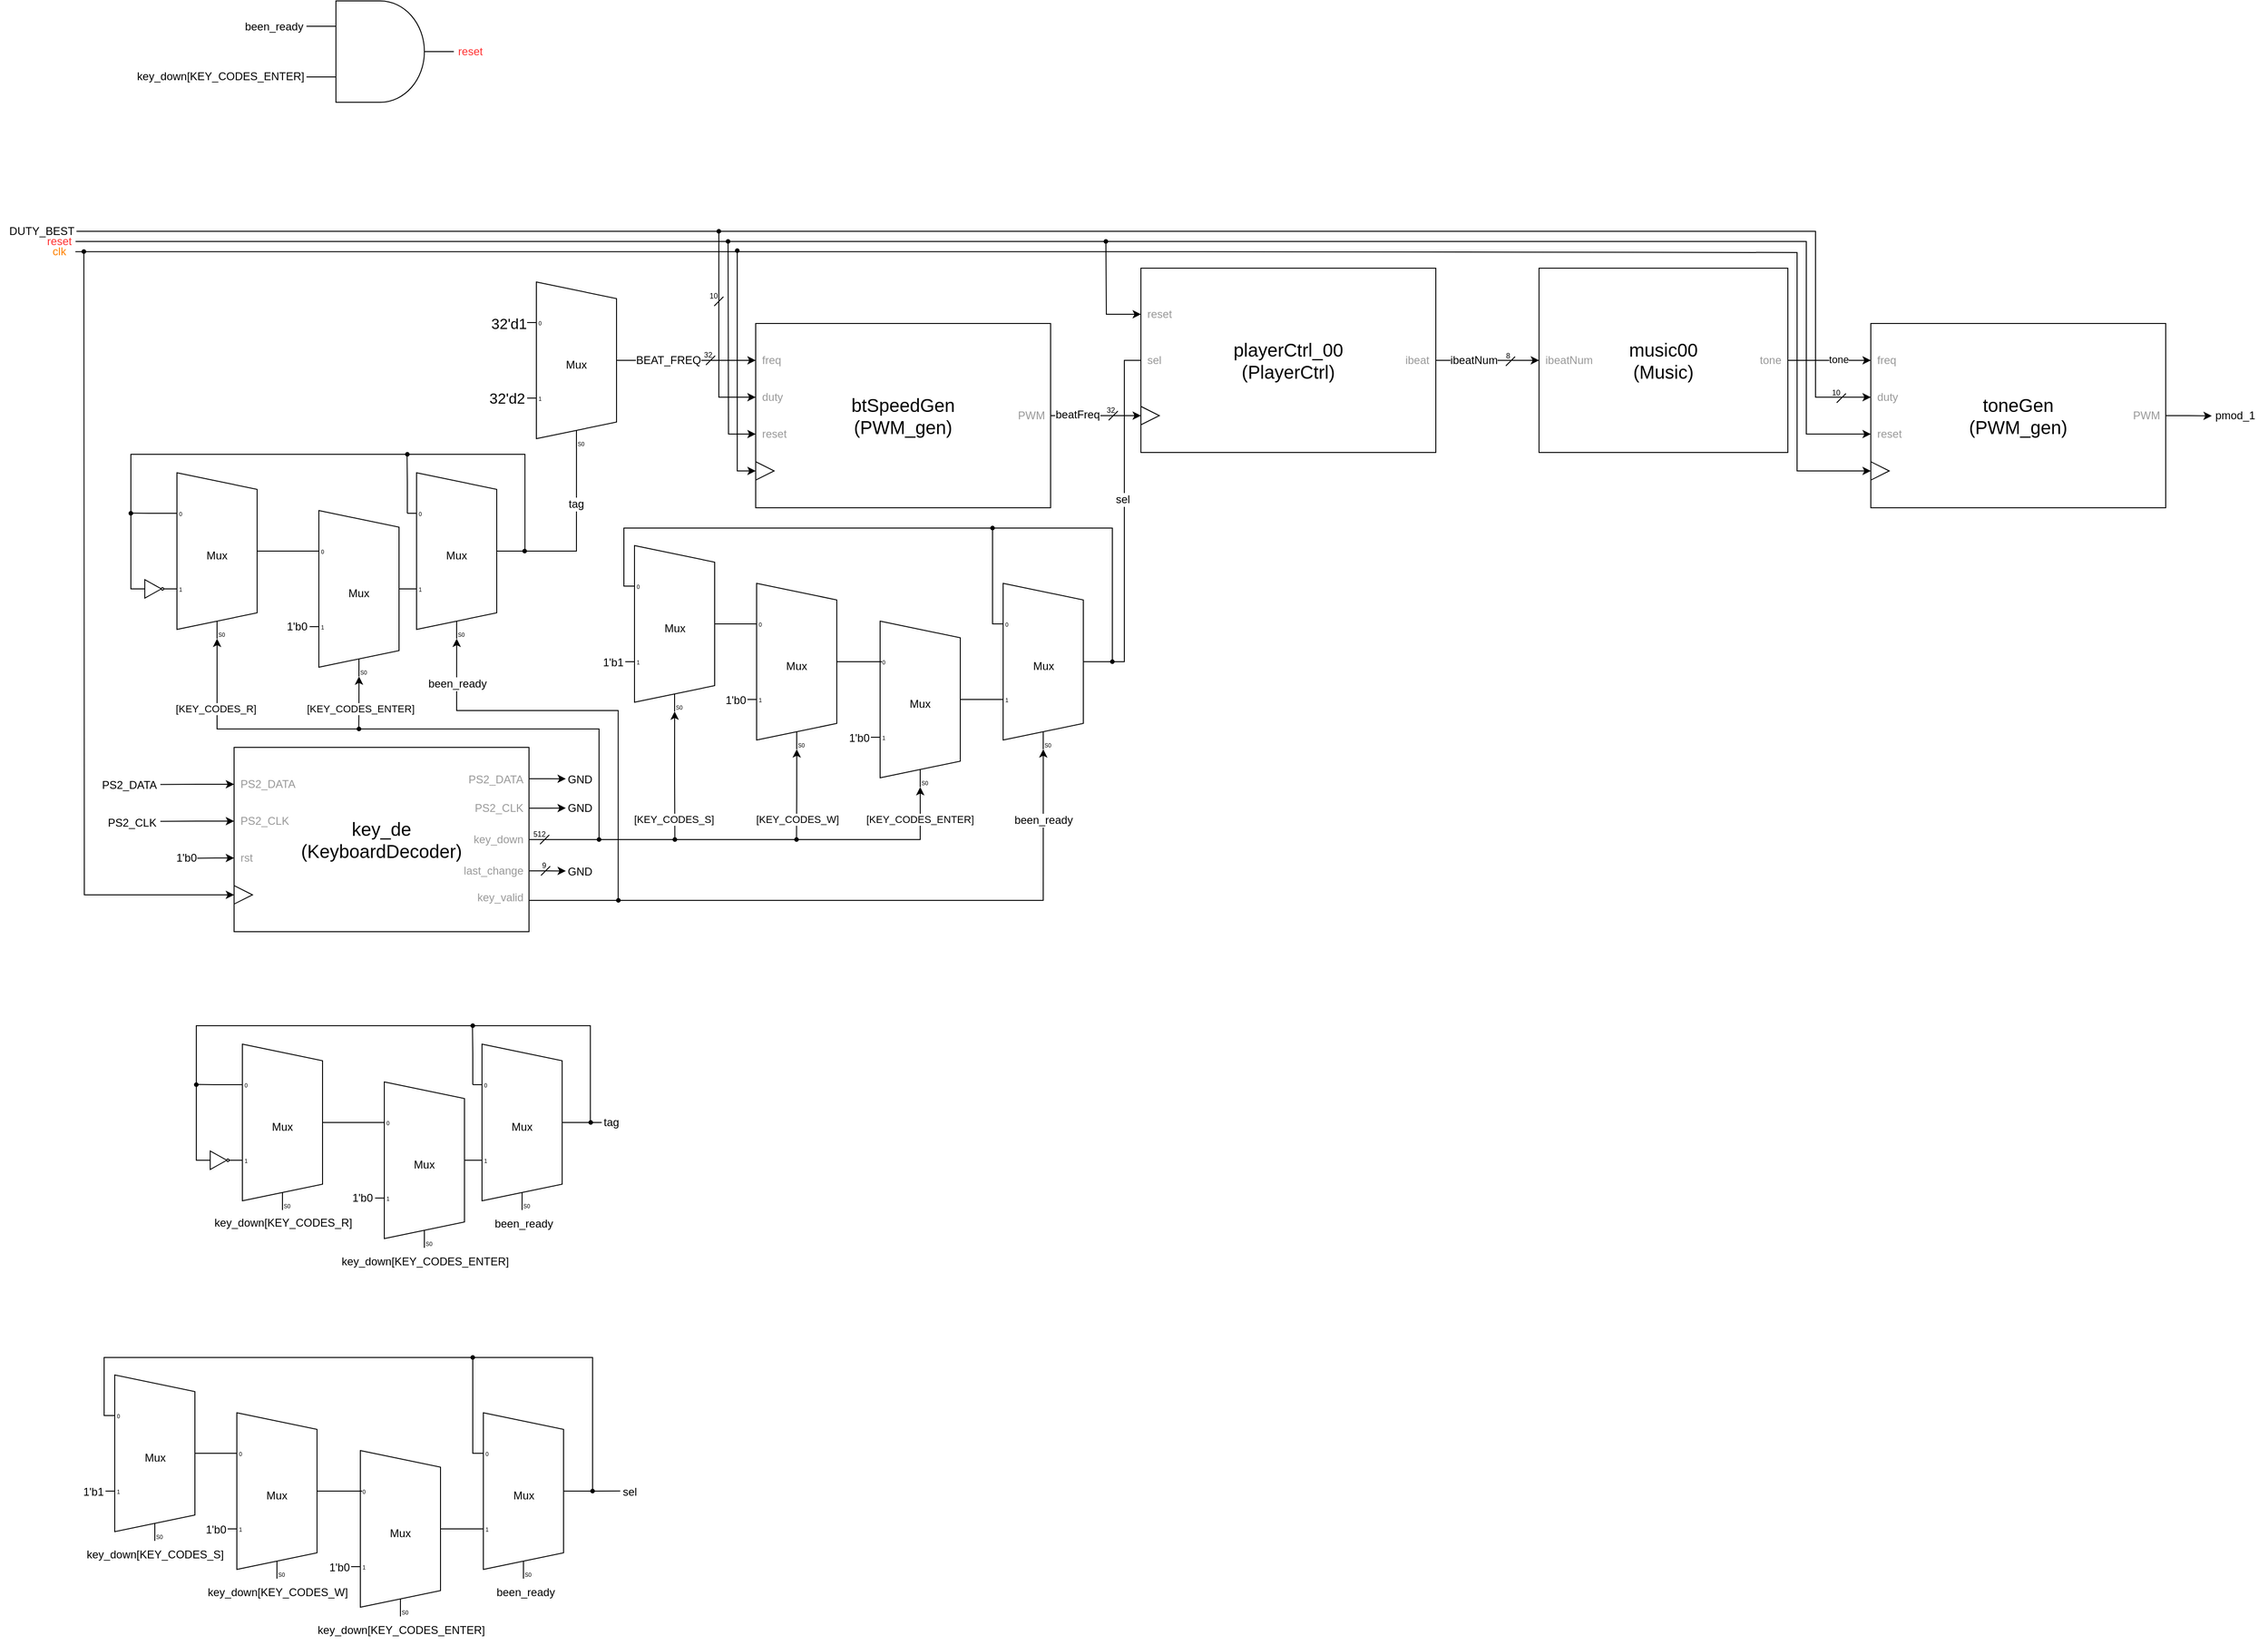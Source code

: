 <mxfile version="24.7.8">
  <diagram name="Page-1" id="esHVvlVv_iYiB9WUsHRS">
    <mxGraphModel dx="5607" dy="2947" grid="1" gridSize="10" guides="1" tooltips="1" connect="1" arrows="1" fold="1" page="1" pageScale="1" pageWidth="827" pageHeight="1169" math="0" shadow="0">
      <root>
        <mxCell id="0" />
        <mxCell id="1" parent="0" />
        <mxCell id="pH9DHJmw3bQD9Se495Sc-9" value="Mux" style="shadow=0;dashed=0;align=center;html=1;strokeWidth=1;shape=mxgraph.electrical.abstract.mux2;whiteSpace=wrap;" parent="1" vertex="1">
          <mxGeometry x="-8" y="875" width="107" height="180" as="geometry" />
        </mxCell>
        <mxCell id="pH9DHJmw3bQD9Se495Sc-11" value="&lt;font style=&quot;font-size: 16px;&quot;&gt;32&#39;d1&lt;/font&gt;" style="text;html=1;align=center;verticalAlign=middle;resizable=0;points=[];autosize=1;strokeColor=none;fillColor=none;" parent="1" vertex="1">
          <mxGeometry x="-58" y="905" width="60" height="30" as="geometry" />
        </mxCell>
        <mxCell id="pH9DHJmw3bQD9Se495Sc-12" value="&lt;font style=&quot;font-size: 16px;&quot;&gt;32&#39;d2&lt;/font&gt;" style="text;html=1;align=center;verticalAlign=middle;resizable=0;points=[];autosize=1;strokeColor=none;fillColor=none;" parent="1" vertex="1">
          <mxGeometry x="-60" y="986" width="60" height="30" as="geometry" />
        </mxCell>
        <mxCell id="pH9DHJmw3bQD9Se495Sc-14" value="" style="verticalLabelPosition=bottom;shadow=0;dashed=0;align=center;html=1;verticalAlign=top;shape=mxgraph.electrical.logic_gates.logic_gate;operation=and;" parent="1" vertex="1">
          <mxGeometry x="-247.5" y="570" width="160" height="110" as="geometry" />
        </mxCell>
        <mxCell id="pH9DHJmw3bQD9Se495Sc-16" value="been_ready" style="text;html=1;align=center;verticalAlign=middle;resizable=0;points=[];autosize=1;strokeColor=none;fillColor=none;" parent="1" vertex="1">
          <mxGeometry x="-328.5" y="583" width="90" height="30" as="geometry" />
        </mxCell>
        <mxCell id="pH9DHJmw3bQD9Se495Sc-17" value="key_down[KEY_CODES_ENTER]" style="text;html=1;align=center;verticalAlign=middle;resizable=0;points=[];autosize=1;strokeColor=none;fillColor=none;" parent="1" vertex="1">
          <mxGeometry x="-441.5" y="637" width="200" height="30" as="geometry" />
        </mxCell>
        <mxCell id="pH9DHJmw3bQD9Se495Sc-18" value="&lt;font color=&quot;#ff3333&quot;&gt;reset&lt;/font&gt;" style="text;html=1;align=center;verticalAlign=middle;resizable=0;points=[];autosize=1;strokeColor=none;fillColor=none;" parent="1" vertex="1">
          <mxGeometry x="-95.5" y="610" width="50" height="30" as="geometry" />
        </mxCell>
        <mxCell id="pH9DHJmw3bQD9Se495Sc-48" value="" style="group" parent="1" vertex="1" connectable="0">
          <mxGeometry x="1450" y="920" width="320" height="200" as="geometry" />
        </mxCell>
        <mxCell id="nroK3sQqDRNz_VUxStWH-65" style="edgeStyle=orthogonalEdgeStyle;rounded=0;orthogonalLoop=1;jettySize=auto;html=1;exitX=1;exitY=0.5;exitDx=0;exitDy=0;exitPerimeter=0;" edge="1" parent="pH9DHJmw3bQD9Se495Sc-48" source="pH9DHJmw3bQD9Se495Sc-25">
          <mxGeometry relative="1" as="geometry">
            <mxPoint x="370" y="100.31" as="targetPoint" />
          </mxGeometry>
        </mxCell>
        <mxCell id="pH9DHJmw3bQD9Se495Sc-25" value="&lt;div&gt;&lt;span style=&quot;font-size: 20px;&quot;&gt;toneGen&lt;/span&gt;&lt;/div&gt;&lt;span style=&quot;font-size: 20px;&quot;&gt;(PWM_gen)&lt;/span&gt;" style="rounded=0;whiteSpace=wrap;html=1;points=[[0,0,0,0,0],[0,0.2,0,0,0],[0,0.4,0,0,0],[0,0.6,0,0,0],[0,0.8,0,0,0],[0,1,0,0,0],[0.25,0,0,0,0],[0.25,1,0,0,0],[0.5,0,0,0,0],[0.5,1,0,0,0],[0.75,0,0,0,0],[0.75,1,0,0,0],[1,0,0,0,0],[1,0.5,0,0,0],[1,1,0,0,0]];" parent="pH9DHJmw3bQD9Se495Sc-48" vertex="1">
          <mxGeometry width="320" height="200" as="geometry" />
        </mxCell>
        <mxCell id="pH9DHJmw3bQD9Se495Sc-26" value="&lt;font color=&quot;#999999&quot;&gt;freq&lt;/font&gt;" style="text;html=1;align=left;verticalAlign=middle;resizable=0;points=[];autosize=1;strokeColor=none;fillColor=none;" parent="pH9DHJmw3bQD9Se495Sc-48" vertex="1">
          <mxGeometry x="5" y="25" width="40" height="30" as="geometry" />
        </mxCell>
        <mxCell id="pH9DHJmw3bQD9Se495Sc-27" value="&lt;font color=&quot;#999999&quot;&gt;duty&lt;/font&gt;" style="text;html=1;align=left;verticalAlign=middle;resizable=0;points=[];autosize=1;strokeColor=none;fillColor=none;" parent="pH9DHJmw3bQD9Se495Sc-48" vertex="1">
          <mxGeometry x="5" y="65" width="50" height="30" as="geometry" />
        </mxCell>
        <mxCell id="pH9DHJmw3bQD9Se495Sc-28" value="&lt;font color=&quot;#999999&quot;&gt;reset&lt;/font&gt;" style="text;html=1;align=left;verticalAlign=middle;resizable=0;points=[];autosize=1;strokeColor=none;fillColor=none;" parent="pH9DHJmw3bQD9Se495Sc-48" vertex="1">
          <mxGeometry x="5" y="105" width="50" height="30" as="geometry" />
        </mxCell>
        <mxCell id="pH9DHJmw3bQD9Se495Sc-29" value="" style="triangle;whiteSpace=wrap;html=1;fontColor=#999999;strokeColor=#000000;" parent="pH9DHJmw3bQD9Se495Sc-48" vertex="1">
          <mxGeometry y="150" width="20" height="20" as="geometry" />
        </mxCell>
        <mxCell id="pH9DHJmw3bQD9Se495Sc-30" value="&lt;font color=&quot;#999999&quot;&gt;PWM&lt;/font&gt;" style="text;html=1;align=right;verticalAlign=middle;resizable=0;points=[];autosize=1;strokeColor=none;fillColor=none;" parent="pH9DHJmw3bQD9Se495Sc-48" vertex="1">
          <mxGeometry x="265" y="85" width="50" height="30" as="geometry" />
        </mxCell>
        <mxCell id="pH9DHJmw3bQD9Se495Sc-49" value="" style="group" parent="1" vertex="1" connectable="0">
          <mxGeometry x="240" y="920" width="320" height="200" as="geometry" />
        </mxCell>
        <mxCell id="pH9DHJmw3bQD9Se495Sc-53" style="edgeStyle=orthogonalEdgeStyle;rounded=0;orthogonalLoop=1;jettySize=auto;html=1;exitX=0;exitY=0.4;exitDx=0;exitDy=0;exitPerimeter=0;endArrow=none;endFill=0;startArrow=classic;startFill=1;" parent="pH9DHJmw3bQD9Se495Sc-49" source="pH9DHJmw3bQD9Se495Sc-7" edge="1">
          <mxGeometry relative="1" as="geometry">
            <mxPoint x="-50" y="-100" as="targetPoint" />
            <Array as="points">
              <mxPoint x="-40" y="80" />
              <mxPoint x="-40" y="-100" />
            </Array>
          </mxGeometry>
        </mxCell>
        <mxCell id="nroK3sQqDRNz_VUxStWH-61" style="edgeStyle=orthogonalEdgeStyle;rounded=0;orthogonalLoop=1;jettySize=auto;html=1;exitX=0;exitY=0.6;exitDx=0;exitDy=0;exitPerimeter=0;endArrow=none;endFill=0;startArrow=classic;startFill=1;" edge="1" parent="pH9DHJmw3bQD9Se495Sc-49" source="pH9DHJmw3bQD9Se495Sc-7">
          <mxGeometry relative="1" as="geometry">
            <mxPoint x="-30" y="-90" as="targetPoint" />
          </mxGeometry>
        </mxCell>
        <mxCell id="pH9DHJmw3bQD9Se495Sc-7" value="&lt;div&gt;&lt;span style=&quot;font-size: 20px;&quot;&gt;btSpeedGen&lt;/span&gt;&lt;/div&gt;&lt;span style=&quot;font-size: 20px;&quot;&gt;(PWM_gen)&lt;/span&gt;" style="rounded=0;whiteSpace=wrap;html=1;points=[[0,0,0,0,0],[0,0.2,0,0,0],[0,0.4,0,0,0],[0,0.6,0,0,0],[0,0.8,0,0,0],[0,1,0,0,0],[0.25,0,0,0,0],[0.25,1,0,0,0],[0.5,0,0,0,0],[0.5,1,0,0,0],[0.75,0,0,0,0],[0.75,1,0,0,0],[1,0,0,0,0],[1,0.5,0,0,0],[1,1,0,0,0]];" parent="pH9DHJmw3bQD9Se495Sc-49" vertex="1">
          <mxGeometry width="320" height="200" as="geometry" />
        </mxCell>
        <mxCell id="pH9DHJmw3bQD9Se495Sc-19" value="&lt;font color=&quot;#999999&quot;&gt;freq&lt;/font&gt;" style="text;html=1;align=left;verticalAlign=middle;resizable=0;points=[];autosize=1;strokeColor=none;fillColor=none;" parent="pH9DHJmw3bQD9Se495Sc-49" vertex="1">
          <mxGeometry x="5" y="25" width="40" height="30" as="geometry" />
        </mxCell>
        <mxCell id="pH9DHJmw3bQD9Se495Sc-20" value="&lt;font color=&quot;#999999&quot;&gt;duty&lt;/font&gt;" style="text;html=1;align=left;verticalAlign=middle;resizable=0;points=[];autosize=1;strokeColor=none;fillColor=none;" parent="pH9DHJmw3bQD9Se495Sc-49" vertex="1">
          <mxGeometry x="5" y="65" width="50" height="30" as="geometry" />
        </mxCell>
        <mxCell id="pH9DHJmw3bQD9Se495Sc-21" value="&lt;font color=&quot;#999999&quot;&gt;reset&lt;/font&gt;" style="text;html=1;align=left;verticalAlign=middle;resizable=0;points=[];autosize=1;strokeColor=none;fillColor=none;" parent="pH9DHJmw3bQD9Se495Sc-49" vertex="1">
          <mxGeometry x="5" y="105" width="50" height="30" as="geometry" />
        </mxCell>
        <mxCell id="nroK3sQqDRNz_VUxStWH-56" style="edgeStyle=orthogonalEdgeStyle;rounded=0;orthogonalLoop=1;jettySize=auto;html=1;exitX=0;exitY=0.5;exitDx=0;exitDy=0;startArrow=classic;startFill=1;endArrow=none;endFill=0;" edge="1" parent="pH9DHJmw3bQD9Se495Sc-49" source="pH9DHJmw3bQD9Se495Sc-23">
          <mxGeometry relative="1" as="geometry">
            <mxPoint x="-20" y="-60" as="targetPoint" />
            <Array as="points">
              <mxPoint x="-20" y="160" />
              <mxPoint x="-20" y="-80" />
            </Array>
          </mxGeometry>
        </mxCell>
        <mxCell id="pH9DHJmw3bQD9Se495Sc-23" value="" style="triangle;whiteSpace=wrap;html=1;fontColor=#999999;strokeColor=#000000;" parent="pH9DHJmw3bQD9Se495Sc-49" vertex="1">
          <mxGeometry y="150" width="20" height="20" as="geometry" />
        </mxCell>
        <mxCell id="pH9DHJmw3bQD9Se495Sc-24" value="&lt;font color=&quot;#999999&quot;&gt;PWM&lt;/font&gt;" style="text;html=1;align=right;verticalAlign=middle;resizable=0;points=[];autosize=1;strokeColor=none;fillColor=none;" parent="pH9DHJmw3bQD9Se495Sc-49" vertex="1">
          <mxGeometry x="265" y="85" width="50" height="30" as="geometry" />
        </mxCell>
        <mxCell id="pH9DHJmw3bQD9Se495Sc-50" value="" style="group" parent="1" vertex="1" connectable="0">
          <mxGeometry x="658" y="860" width="320" height="200" as="geometry" />
        </mxCell>
        <mxCell id="nroK3sQqDRNz_VUxStWH-64" style="edgeStyle=orthogonalEdgeStyle;rounded=0;orthogonalLoop=1;jettySize=auto;html=1;exitX=0;exitY=0.25;exitDx=0;exitDy=0;endArrow=none;endFill=0;startArrow=classic;startFill=1;" edge="1" parent="pH9DHJmw3bQD9Se495Sc-50" source="pH9DHJmw3bQD9Se495Sc-6">
          <mxGeometry relative="1" as="geometry">
            <mxPoint x="-38" y="-30" as="targetPoint" />
          </mxGeometry>
        </mxCell>
        <mxCell id="pH9DHJmw3bQD9Se495Sc-6" value="&lt;div&gt;&lt;span style=&quot;font-size: 20px;&quot;&gt;playerCtrl_00&lt;/span&gt;&lt;/div&gt;&lt;span style=&quot;font-size: 20px;&quot;&gt;(PlayerCtrl)&lt;/span&gt;" style="rounded=0;whiteSpace=wrap;html=1;" parent="pH9DHJmw3bQD9Se495Sc-50" vertex="1">
          <mxGeometry width="320" height="200" as="geometry" />
        </mxCell>
        <mxCell id="pH9DHJmw3bQD9Se495Sc-33" value="&lt;font color=&quot;#999999&quot;&gt;ibeat&lt;/font&gt;" style="text;html=1;align=right;verticalAlign=middle;resizable=0;points=[];autosize=1;strokeColor=none;fillColor=none;" parent="pH9DHJmw3bQD9Se495Sc-50" vertex="1">
          <mxGeometry x="264" y="85" width="50" height="30" as="geometry" />
        </mxCell>
        <mxCell id="pH9DHJmw3bQD9Se495Sc-34" value="&lt;font color=&quot;#999999&quot;&gt;reset&lt;/font&gt;" style="text;html=1;align=left;verticalAlign=middle;resizable=0;points=[];autosize=1;strokeColor=none;fillColor=none;" parent="pH9DHJmw3bQD9Se495Sc-50" vertex="1">
          <mxGeometry x="5" y="35" width="50" height="30" as="geometry" />
        </mxCell>
        <mxCell id="pH9DHJmw3bQD9Se495Sc-35" value="&lt;font color=&quot;#999999&quot;&gt;sel&lt;/font&gt;" style="text;html=1;align=left;verticalAlign=middle;resizable=0;points=[];autosize=1;strokeColor=none;fillColor=none;" parent="pH9DHJmw3bQD9Se495Sc-50" vertex="1">
          <mxGeometry x="5" y="85" width="40" height="30" as="geometry" />
        </mxCell>
        <mxCell id="pH9DHJmw3bQD9Se495Sc-37" value="" style="triangle;whiteSpace=wrap;html=1;fontColor=#999999;strokeColor=#000000;" parent="pH9DHJmw3bQD9Se495Sc-50" vertex="1">
          <mxGeometry y="150" width="20" height="20" as="geometry" />
        </mxCell>
        <mxCell id="pH9DHJmw3bQD9Se495Sc-51" value="" style="group" parent="1" vertex="1" connectable="0">
          <mxGeometry x="1040" y="860" width="320" height="200" as="geometry" />
        </mxCell>
        <mxCell id="pH9DHJmw3bQD9Se495Sc-5" value="&lt;font style=&quot;font-size: 20px;&quot;&gt;music00&lt;br&gt;(Music)&lt;/font&gt;" style="rounded=0;whiteSpace=wrap;html=1;" parent="pH9DHJmw3bQD9Se495Sc-51" vertex="1">
          <mxGeometry x="50" width="270" height="200" as="geometry" />
        </mxCell>
        <mxCell id="pH9DHJmw3bQD9Se495Sc-31" value="ibeatNum" style="text;html=1;align=left;verticalAlign=middle;resizable=0;points=[];autosize=1;strokeColor=none;fillColor=none;fontColor=#999999;" parent="pH9DHJmw3bQD9Se495Sc-51" vertex="1">
          <mxGeometry x="55" y="85" width="70" height="30" as="geometry" />
        </mxCell>
        <mxCell id="pH9DHJmw3bQD9Se495Sc-32" value="tone" style="text;html=1;align=right;verticalAlign=middle;resizable=0;points=[];autosize=1;strokeColor=none;fillColor=none;fontColor=#999999;" parent="pH9DHJmw3bQD9Se495Sc-51" vertex="1">
          <mxGeometry x="264" y="85" width="50" height="30" as="geometry" />
        </mxCell>
        <mxCell id="pH9DHJmw3bQD9Se495Sc-52" value="" style="group" parent="1" vertex="1" connectable="0">
          <mxGeometry x="-326" y="1380" width="320" height="200" as="geometry" />
        </mxCell>
        <mxCell id="nroK3sQqDRNz_VUxStWH-67" style="edgeStyle=orthogonalEdgeStyle;rounded=0;orthogonalLoop=1;jettySize=auto;html=1;exitX=0;exitY=0.2;exitDx=0;exitDy=0;exitPerimeter=0;startArrow=classic;startFill=1;endArrow=none;endFill=0;" edge="1" parent="pH9DHJmw3bQD9Se495Sc-52" source="pH9DHJmw3bQD9Se495Sc-1">
          <mxGeometry relative="1" as="geometry">
            <mxPoint x="-80" y="40.31" as="targetPoint" />
          </mxGeometry>
        </mxCell>
        <mxCell id="nroK3sQqDRNz_VUxStWH-68" style="edgeStyle=orthogonalEdgeStyle;rounded=0;orthogonalLoop=1;jettySize=auto;html=1;exitX=0;exitY=0.4;exitDx=0;exitDy=0;exitPerimeter=0;endArrow=none;endFill=0;startArrow=classic;startFill=1;" edge="1" parent="pH9DHJmw3bQD9Se495Sc-52" source="pH9DHJmw3bQD9Se495Sc-1">
          <mxGeometry relative="1" as="geometry">
            <mxPoint x="-80" y="80.31" as="targetPoint" />
          </mxGeometry>
        </mxCell>
        <mxCell id="nroK3sQqDRNz_VUxStWH-69" style="edgeStyle=orthogonalEdgeStyle;rounded=0;orthogonalLoop=1;jettySize=auto;html=1;exitX=0;exitY=0.6;exitDx=0;exitDy=0;exitPerimeter=0;endArrow=none;endFill=0;startArrow=classic;startFill=1;" edge="1" parent="pH9DHJmw3bQD9Se495Sc-52" source="pH9DHJmw3bQD9Se495Sc-1">
          <mxGeometry relative="1" as="geometry">
            <mxPoint x="-40" y="120.31" as="targetPoint" />
          </mxGeometry>
        </mxCell>
        <mxCell id="nroK3sQqDRNz_VUxStWH-89" style="edgeStyle=orthogonalEdgeStyle;rounded=0;orthogonalLoop=1;jettySize=auto;html=1;exitX=1;exitY=0.17;exitDx=0;exitDy=0;exitPerimeter=0;" edge="1" parent="pH9DHJmw3bQD9Se495Sc-52" source="pH9DHJmw3bQD9Se495Sc-1">
          <mxGeometry relative="1" as="geometry">
            <mxPoint x="360" y="34.103" as="targetPoint" />
          </mxGeometry>
        </mxCell>
        <mxCell id="nroK3sQqDRNz_VUxStWH-90" style="edgeStyle=orthogonalEdgeStyle;rounded=0;orthogonalLoop=1;jettySize=auto;html=1;exitX=1;exitY=0.33;exitDx=0;exitDy=0;exitPerimeter=0;" edge="1" parent="pH9DHJmw3bQD9Se495Sc-52" source="pH9DHJmw3bQD9Se495Sc-1">
          <mxGeometry relative="1" as="geometry">
            <mxPoint x="360" y="65.828" as="targetPoint" />
          </mxGeometry>
        </mxCell>
        <mxCell id="nroK3sQqDRNz_VUxStWH-91" style="edgeStyle=orthogonalEdgeStyle;rounded=0;orthogonalLoop=1;jettySize=auto;html=1;exitX=1;exitY=0.67;exitDx=0;exitDy=0;exitPerimeter=0;" edge="1" parent="pH9DHJmw3bQD9Se495Sc-52" source="pH9DHJmw3bQD9Se495Sc-1">
          <mxGeometry relative="1" as="geometry">
            <mxPoint x="360" y="134.103" as="targetPoint" />
          </mxGeometry>
        </mxCell>
        <mxCell id="pH9DHJmw3bQD9Se495Sc-1" value="&lt;font style=&quot;font-size: 20px;&quot;&gt;key_de&lt;br&gt;(KeyboardDecoder)&lt;/font&gt;" style="rounded=0;whiteSpace=wrap;html=1;points=[[0,0,0,0,0],[0,0.2,0,0,0],[0,0.4,0,0,0],[0,0.6,0,0,0],[0,0.8,0,0,0],[0,1,0,0,0],[0.25,0,0,0,0],[0.25,1,0,0,0],[0.5,0,0,0,0],[0.5,1,0,0,0],[0.75,0,0,0,0],[0.75,1,0,0,0],[1,0,0,0,0],[1,0.17,0,0,0],[1,0.33,0,0,0],[1,0.5,0,0,0],[1,0.67,0,0,0],[1,0.83,0,0,0],[1,1,0,0,0]];" parent="pH9DHJmw3bQD9Se495Sc-52" vertex="1">
          <mxGeometry width="320" height="200" as="geometry" />
        </mxCell>
        <mxCell id="pH9DHJmw3bQD9Se495Sc-39" value="&lt;font color=&quot;#999999&quot;&gt;PS2_DATA&lt;/font&gt;" style="text;html=1;align=left;verticalAlign=middle;resizable=0;points=[];autosize=1;strokeColor=none;fillColor=none;" parent="pH9DHJmw3bQD9Se495Sc-52" vertex="1">
          <mxGeometry x="5" y="25" width="80" height="30" as="geometry" />
        </mxCell>
        <mxCell id="pH9DHJmw3bQD9Se495Sc-40" value="&lt;font color=&quot;#999999&quot;&gt;PS2_CLK&lt;/font&gt;" style="text;html=1;align=left;verticalAlign=middle;resizable=0;points=[];autosize=1;strokeColor=none;fillColor=none;" parent="pH9DHJmw3bQD9Se495Sc-52" vertex="1">
          <mxGeometry x="5" y="65" width="80" height="30" as="geometry" />
        </mxCell>
        <mxCell id="pH9DHJmw3bQD9Se495Sc-41" value="&lt;font style=&quot;font-size: 12px;&quot; color=&quot;#999999&quot;&gt;rst&lt;/font&gt;" style="text;html=1;align=left;verticalAlign=middle;resizable=0;points=[];autosize=1;strokeColor=none;fillColor=none;fontSize=12;" parent="pH9DHJmw3bQD9Se495Sc-52" vertex="1">
          <mxGeometry x="5" y="105" width="40" height="30" as="geometry" />
        </mxCell>
        <mxCell id="nroK3sQqDRNz_VUxStWH-70" style="edgeStyle=orthogonalEdgeStyle;rounded=0;orthogonalLoop=1;jettySize=auto;html=1;exitX=0;exitY=0.5;exitDx=0;exitDy=0;endArrow=none;endFill=0;startArrow=classic;startFill=1;" edge="1" parent="pH9DHJmw3bQD9Se495Sc-52" source="pH9DHJmw3bQD9Se495Sc-42">
          <mxGeometry relative="1" as="geometry">
            <mxPoint x="-163" y="-540" as="targetPoint" />
          </mxGeometry>
        </mxCell>
        <mxCell id="pH9DHJmw3bQD9Se495Sc-42" value="" style="triangle;whiteSpace=wrap;html=1;fontColor=#999999;strokeColor=#000000;" parent="pH9DHJmw3bQD9Se495Sc-52" vertex="1">
          <mxGeometry y="150" width="20" height="20" as="geometry" />
        </mxCell>
        <mxCell id="pH9DHJmw3bQD9Se495Sc-43" value="&lt;font color=&quot;#999999&quot;&gt;PS2_DATA&lt;/font&gt;" style="text;html=1;align=right;verticalAlign=middle;resizable=0;points=[];autosize=1;strokeColor=none;fillColor=none;" parent="pH9DHJmw3bQD9Se495Sc-52" vertex="1">
          <mxGeometry x="235" y="20" width="80" height="30" as="geometry" />
        </mxCell>
        <mxCell id="pH9DHJmw3bQD9Se495Sc-44" value="&lt;font color=&quot;#999999&quot;&gt;PS2_CLK&lt;/font&gt;" style="text;html=1;align=right;verticalAlign=middle;resizable=0;points=[];autosize=1;strokeColor=none;fillColor=none;" parent="pH9DHJmw3bQD9Se495Sc-52" vertex="1">
          <mxGeometry x="235" y="51" width="80" height="30" as="geometry" />
        </mxCell>
        <mxCell id="pH9DHJmw3bQD9Se495Sc-45" value="&lt;font color=&quot;#999999&quot;&gt;key_down&lt;/font&gt;" style="text;html=1;align=right;verticalAlign=middle;resizable=0;points=[];autosize=1;strokeColor=none;fillColor=none;" parent="pH9DHJmw3bQD9Se495Sc-52" vertex="1">
          <mxGeometry x="235" y="85" width="80" height="30" as="geometry" />
        </mxCell>
        <mxCell id="pH9DHJmw3bQD9Se495Sc-46" value="&lt;font color=&quot;#999999&quot;&gt;last_change&lt;/font&gt;" style="text;html=1;align=right;verticalAlign=middle;resizable=0;points=[];autosize=1;strokeColor=none;fillColor=none;" parent="pH9DHJmw3bQD9Se495Sc-52" vertex="1">
          <mxGeometry x="225" y="119" width="90" height="30" as="geometry" />
        </mxCell>
        <mxCell id="pH9DHJmw3bQD9Se495Sc-47" value="&lt;font color=&quot;#999999&quot;&gt;key_valid&lt;/font&gt;" style="text;html=1;align=right;verticalAlign=middle;resizable=0;points=[];autosize=1;strokeColor=none;fillColor=none;" parent="pH9DHJmw3bQD9Se495Sc-52" vertex="1">
          <mxGeometry x="245" y="148" width="70" height="30" as="geometry" />
        </mxCell>
        <mxCell id="pH9DHJmw3bQD9Se495Sc-55" style="edgeStyle=orthogonalEdgeStyle;rounded=0;orthogonalLoop=1;jettySize=auto;html=1;exitX=1;exitY=0.5;exitDx=0;exitDy=-5;exitPerimeter=0;entryX=0;entryY=0.2;entryDx=0;entryDy=0;entryPerimeter=0;" parent="1" source="pH9DHJmw3bQD9Se495Sc-9" target="pH9DHJmw3bQD9Se495Sc-7" edge="1">
          <mxGeometry relative="1" as="geometry" />
        </mxCell>
        <mxCell id="nroK3sQqDRNz_VUxStWH-38" value="&lt;font style=&quot;font-size: 12px;&quot;&gt;BEAT_FREQ&lt;/font&gt;" style="edgeLabel;html=1;align=center;verticalAlign=middle;resizable=0;points=[];" vertex="1" connectable="0" parent="pH9DHJmw3bQD9Se495Sc-55">
          <mxGeometry x="-0.293" y="3" relative="1" as="geometry">
            <mxPoint x="-4" y="3" as="offset" />
          </mxGeometry>
        </mxCell>
        <mxCell id="pH9DHJmw3bQD9Se495Sc-63" style="edgeStyle=orthogonalEdgeStyle;rounded=0;orthogonalLoop=1;jettySize=auto;html=1;exitX=1;exitY=0.5;exitDx=0;exitDy=-5;exitPerimeter=0;endArrow=none;endFill=0;" parent="1" source="pH9DHJmw3bQD9Se495Sc-60" edge="1">
          <mxGeometry relative="1" as="geometry">
            <mxPoint x="73.0" y="1787.154" as="targetPoint" />
          </mxGeometry>
        </mxCell>
        <mxCell id="pH9DHJmw3bQD9Se495Sc-64" style="edgeStyle=orthogonalEdgeStyle;rounded=0;orthogonalLoop=1;jettySize=auto;html=1;endArrow=none;endFill=0;exitX=0;exitY=0.5;exitDx=0;exitDy=0;exitPerimeter=0;" parent="1" source="nroK3sQqDRNz_VUxStWH-6" edge="1">
          <mxGeometry relative="1" as="geometry">
            <mxPoint x="60.615" y="1787.923" as="targetPoint" />
            <mxPoint x="-347" y="1742" as="sourcePoint" />
            <Array as="points">
              <mxPoint x="-367" y="1828" />
              <mxPoint x="-367" y="1682" />
              <mxPoint x="61" y="1682" />
            </Array>
          </mxGeometry>
        </mxCell>
        <mxCell id="nroK3sQqDRNz_VUxStWH-36" style="edgeStyle=orthogonalEdgeStyle;rounded=0;orthogonalLoop=1;jettySize=auto;html=1;exitX=0;exitY=0.228;exitDx=0;exitDy=3;exitPerimeter=0;endArrow=none;endFill=0;" edge="1" parent="1" source="pH9DHJmw3bQD9Se495Sc-60">
          <mxGeometry relative="1" as="geometry">
            <mxPoint x="-67.333" y="1682" as="targetPoint" />
            <Array as="points">
              <mxPoint x="-67" y="1712" />
              <mxPoint x="-67" y="1712" />
            </Array>
          </mxGeometry>
        </mxCell>
        <mxCell id="pH9DHJmw3bQD9Se495Sc-60" value="Mux" style="shadow=0;dashed=0;align=center;html=1;strokeWidth=1;shape=mxgraph.electrical.abstract.mux2;whiteSpace=wrap;" parent="1" vertex="1">
          <mxGeometry x="-67" y="1702" width="107" height="180" as="geometry" />
        </mxCell>
        <mxCell id="pH9DHJmw3bQD9Se495Sc-61" value="been_ready" style="text;html=1;align=center;verticalAlign=middle;resizable=0;points=[];autosize=1;strokeColor=none;fillColor=none;" parent="1" vertex="1">
          <mxGeometry x="-57" y="1882" width="90" height="30" as="geometry" />
        </mxCell>
        <mxCell id="pH9DHJmw3bQD9Se495Sc-65" value="Mux" style="shadow=0;dashed=0;align=center;html=1;strokeWidth=1;shape=mxgraph.electrical.abstract.mux2;whiteSpace=wrap;" parent="1" vertex="1">
          <mxGeometry x="-173" y="1743" width="107" height="180" as="geometry" />
        </mxCell>
        <mxCell id="pH9DHJmw3bQD9Se495Sc-66" value="key_down[KEY_CODES_ENTER]" style="text;html=1;align=center;verticalAlign=middle;resizable=0;points=[];autosize=1;strokeColor=none;fillColor=none;" parent="1" vertex="1">
          <mxGeometry x="-219.5" y="1923" width="200" height="30" as="geometry" />
        </mxCell>
        <mxCell id="nroK3sQqDRNz_VUxStWH-8" style="edgeStyle=orthogonalEdgeStyle;rounded=0;orthogonalLoop=1;jettySize=auto;html=1;exitX=0;exitY=0.228;exitDx=0;exitDy=3;exitPerimeter=0;endArrow=none;endFill=0;" edge="1" parent="1" source="pH9DHJmw3bQD9Se495Sc-67">
          <mxGeometry relative="1" as="geometry">
            <mxPoint x="-367" y="1745.759" as="targetPoint" />
          </mxGeometry>
        </mxCell>
        <mxCell id="pH9DHJmw3bQD9Se495Sc-67" value="Mux" style="shadow=0;dashed=0;align=center;html=1;strokeWidth=1;shape=mxgraph.electrical.abstract.mux2;whiteSpace=wrap;" parent="1" vertex="1">
          <mxGeometry x="-327" y="1702" width="107" height="180" as="geometry" />
        </mxCell>
        <mxCell id="pH9DHJmw3bQD9Se495Sc-69" style="edgeStyle=orthogonalEdgeStyle;rounded=0;orthogonalLoop=1;jettySize=auto;html=1;exitX=1;exitY=0.5;exitDx=0;exitDy=-5;exitPerimeter=0;entryX=0;entryY=0.228;entryDx=0;entryDy=3;entryPerimeter=0;endArrow=none;endFill=0;" parent="1" source="pH9DHJmw3bQD9Se495Sc-67" target="pH9DHJmw3bQD9Se495Sc-65" edge="1">
          <mxGeometry relative="1" as="geometry" />
        </mxCell>
        <mxCell id="pH9DHJmw3bQD9Se495Sc-70" value="key_down[KEY_CODES_R]" style="text;html=1;align=center;verticalAlign=middle;resizable=0;points=[];autosize=1;strokeColor=none;fillColor=none;" parent="1" vertex="1">
          <mxGeometry x="-358.5" y="1881" width="170" height="30" as="geometry" />
        </mxCell>
        <mxCell id="nroK3sQqDRNz_VUxStWH-5" value="1&#39;b0" style="text;html=1;align=center;verticalAlign=middle;resizable=0;points=[];autosize=1;strokeColor=none;fillColor=none;" vertex="1" parent="1">
          <mxGeometry x="-212" y="1854" width="50" height="30" as="geometry" />
        </mxCell>
        <mxCell id="nroK3sQqDRNz_VUxStWH-6" value="" style="verticalLabelPosition=bottom;shadow=0;dashed=0;align=center;html=1;verticalAlign=top;shape=mxgraph.electrical.logic_gates.inverter_2" vertex="1" parent="1">
          <mxGeometry x="-357" y="1818" width="30" height="20" as="geometry" />
        </mxCell>
        <mxCell id="nroK3sQqDRNz_VUxStWH-9" value="tag" style="text;html=1;align=center;verticalAlign=middle;resizable=0;points=[];autosize=1;strokeColor=none;fillColor=none;" vertex="1" parent="1">
          <mxGeometry x="63" y="1772" width="40" height="30" as="geometry" />
        </mxCell>
        <mxCell id="nroK3sQqDRNz_VUxStWH-10" value="" style="ellipse;whiteSpace=wrap;html=1;aspect=fixed;fillColor=#000000;" vertex="1" parent="1">
          <mxGeometry x="59" y="1785" width="4" height="4" as="geometry" />
        </mxCell>
        <mxCell id="nroK3sQqDRNz_VUxStWH-11" value="" style="ellipse;whiteSpace=wrap;html=1;aspect=fixed;fillColor=#000000;" vertex="1" parent="1">
          <mxGeometry x="-369" y="1744" width="4" height="4" as="geometry" />
        </mxCell>
        <mxCell id="nroK3sQqDRNz_VUxStWH-15" style="edgeStyle=orthogonalEdgeStyle;rounded=0;orthogonalLoop=1;jettySize=auto;html=1;exitX=1;exitY=0.5;exitDx=0;exitDy=-5;exitPerimeter=0;endArrow=none;endFill=0;" edge="1" parent="1" source="nroK3sQqDRNz_VUxStWH-13">
          <mxGeometry relative="1" as="geometry">
            <mxPoint x="93" y="2186.833" as="targetPoint" />
          </mxGeometry>
        </mxCell>
        <mxCell id="nroK3sQqDRNz_VUxStWH-27" style="edgeStyle=orthogonalEdgeStyle;rounded=0;orthogonalLoop=1;jettySize=auto;html=1;exitX=0;exitY=0.228;exitDx=0;exitDy=3;exitPerimeter=0;endArrow=none;endFill=0;" edge="1" parent="1" source="nroK3sQqDRNz_VUxStWH-13">
          <mxGeometry relative="1" as="geometry">
            <mxPoint x="-67" y="2042" as="targetPoint" />
            <Array as="points">
              <mxPoint x="-67" y="2146" />
            </Array>
          </mxGeometry>
        </mxCell>
        <mxCell id="nroK3sQqDRNz_VUxStWH-13" value="Mux" style="shadow=0;dashed=0;align=center;html=1;strokeWidth=1;shape=mxgraph.electrical.abstract.mux2;whiteSpace=wrap;" vertex="1" parent="1">
          <mxGeometry x="-65.5" y="2102" width="107" height="180" as="geometry" />
        </mxCell>
        <mxCell id="nroK3sQqDRNz_VUxStWH-14" value="been_ready" style="text;html=1;align=center;verticalAlign=middle;resizable=0;points=[];autosize=1;strokeColor=none;fillColor=none;" vertex="1" parent="1">
          <mxGeometry x="-55.5" y="2282" width="90" height="30" as="geometry" />
        </mxCell>
        <mxCell id="nroK3sQqDRNz_VUxStWH-17" value="Mux" style="shadow=0;dashed=0;align=center;html=1;strokeWidth=1;shape=mxgraph.electrical.abstract.mux2;whiteSpace=wrap;" vertex="1" parent="1">
          <mxGeometry x="-199" y="2143" width="107" height="180" as="geometry" />
        </mxCell>
        <mxCell id="nroK3sQqDRNz_VUxStWH-18" style="edgeStyle=orthogonalEdgeStyle;rounded=0;orthogonalLoop=1;jettySize=auto;html=1;exitX=1;exitY=0.5;exitDx=0;exitDy=-5;exitPerimeter=0;entryX=0;entryY=0.683;entryDx=0;entryDy=3;entryPerimeter=0;endArrow=none;endFill=0;" edge="1" parent="1" source="nroK3sQqDRNz_VUxStWH-17" target="nroK3sQqDRNz_VUxStWH-13">
          <mxGeometry relative="1" as="geometry" />
        </mxCell>
        <mxCell id="nroK3sQqDRNz_VUxStWH-19" value="key_down[KEY_CODES_ENTER]" style="text;html=1;align=center;verticalAlign=middle;resizable=0;points=[];autosize=1;strokeColor=none;fillColor=none;" vertex="1" parent="1">
          <mxGeometry x="-245.5" y="2323" width="200" height="30" as="geometry" />
        </mxCell>
        <mxCell id="nroK3sQqDRNz_VUxStWH-20" value="Mux" style="shadow=0;dashed=0;align=center;html=1;strokeWidth=1;shape=mxgraph.electrical.abstract.mux2;whiteSpace=wrap;" vertex="1" parent="1">
          <mxGeometry x="-333" y="2102" width="107" height="180" as="geometry" />
        </mxCell>
        <mxCell id="nroK3sQqDRNz_VUxStWH-21" style="edgeStyle=orthogonalEdgeStyle;rounded=0;orthogonalLoop=1;jettySize=auto;html=1;exitX=1;exitY=0.5;exitDx=0;exitDy=-5;exitPerimeter=0;entryX=0;entryY=0.228;entryDx=0;entryDy=3;entryPerimeter=0;endArrow=none;endFill=0;" edge="1" parent="1" source="nroK3sQqDRNz_VUxStWH-20">
          <mxGeometry relative="1" as="geometry">
            <mxPoint x="-187" y="2187" as="targetPoint" />
          </mxGeometry>
        </mxCell>
        <mxCell id="nroK3sQqDRNz_VUxStWH-22" value="key_down[KEY_CODES_W]" style="text;html=1;align=center;verticalAlign=middle;resizable=0;points=[];autosize=1;strokeColor=none;fillColor=none;" vertex="1" parent="1">
          <mxGeometry x="-369.5" y="2282" width="180" height="30" as="geometry" />
        </mxCell>
        <mxCell id="nroK3sQqDRNz_VUxStWH-23" value="Mux" style="shadow=0;dashed=0;align=center;html=1;strokeWidth=1;shape=mxgraph.electrical.abstract.mux2;whiteSpace=wrap;" vertex="1" parent="1">
          <mxGeometry x="-465.5" y="2061" width="107" height="180" as="geometry" />
        </mxCell>
        <mxCell id="nroK3sQqDRNz_VUxStWH-24" value="key_down[KEY_CODES_S]" style="text;html=1;align=center;verticalAlign=middle;resizable=0;points=[];autosize=1;strokeColor=none;fillColor=none;" vertex="1" parent="1">
          <mxGeometry x="-497" y="2241" width="170" height="30" as="geometry" />
        </mxCell>
        <mxCell id="nroK3sQqDRNz_VUxStWH-25" style="edgeStyle=orthogonalEdgeStyle;rounded=0;orthogonalLoop=1;jettySize=auto;html=1;exitX=1;exitY=0.5;exitDx=0;exitDy=-5;exitPerimeter=0;entryX=0;entryY=0.228;entryDx=0;entryDy=3;entryPerimeter=0;endArrow=none;endFill=0;" edge="1" parent="1" source="nroK3sQqDRNz_VUxStWH-23" target="nroK3sQqDRNz_VUxStWH-20">
          <mxGeometry relative="1" as="geometry" />
        </mxCell>
        <mxCell id="nroK3sQqDRNz_VUxStWH-26" style="edgeStyle=orthogonalEdgeStyle;rounded=0;orthogonalLoop=1;jettySize=auto;html=1;exitX=1;exitY=0.5;exitDx=0;exitDy=-5;exitPerimeter=0;entryX=0;entryY=0.228;entryDx=0;entryDy=3;entryPerimeter=0;endArrow=none;endFill=0;" edge="1" parent="1" source="nroK3sQqDRNz_VUxStWH-13" target="nroK3sQqDRNz_VUxStWH-23">
          <mxGeometry relative="1" as="geometry">
            <Array as="points">
              <mxPoint x="63" y="2187" />
              <mxPoint x="63" y="2042" />
              <mxPoint x="-467" y="2042" />
              <mxPoint x="-467" y="2105" />
            </Array>
          </mxGeometry>
        </mxCell>
        <mxCell id="nroK3sQqDRNz_VUxStWH-29" value="1&#39;b1" style="text;html=1;align=center;verticalAlign=middle;resizable=0;points=[];autosize=1;strokeColor=none;fillColor=none;" vertex="1" parent="1">
          <mxGeometry x="-504" y="2173" width="50" height="30" as="geometry" />
        </mxCell>
        <mxCell id="nroK3sQqDRNz_VUxStWH-30" value="1&#39;b0" style="text;html=1;align=center;verticalAlign=middle;resizable=0;points=[];autosize=1;strokeColor=none;fillColor=none;" vertex="1" parent="1">
          <mxGeometry x="-371" y="2214" width="50" height="30" as="geometry" />
        </mxCell>
        <mxCell id="nroK3sQqDRNz_VUxStWH-31" value="1&#39;b0" style="text;html=1;align=center;verticalAlign=middle;resizable=0;points=[];autosize=1;strokeColor=none;fillColor=none;" vertex="1" parent="1">
          <mxGeometry x="-237" y="2255" width="50" height="30" as="geometry" />
        </mxCell>
        <mxCell id="nroK3sQqDRNz_VUxStWH-32" value="sel" style="text;html=1;align=center;verticalAlign=middle;resizable=0;points=[];autosize=1;strokeColor=none;fillColor=none;" vertex="1" parent="1">
          <mxGeometry x="83" y="2173" width="40" height="30" as="geometry" />
        </mxCell>
        <mxCell id="nroK3sQqDRNz_VUxStWH-33" value="" style="ellipse;whiteSpace=wrap;html=1;aspect=fixed;fillColor=#000000;" vertex="1" parent="1">
          <mxGeometry x="61" y="2185" width="4" height="4" as="geometry" />
        </mxCell>
        <mxCell id="nroK3sQqDRNz_VUxStWH-34" value="" style="ellipse;whiteSpace=wrap;html=1;aspect=fixed;fillColor=#000000;" vertex="1" parent="1">
          <mxGeometry x="-69" y="2040" width="4" height="4" as="geometry" />
        </mxCell>
        <mxCell id="nroK3sQqDRNz_VUxStWH-37" value="" style="ellipse;whiteSpace=wrap;html=1;aspect=fixed;fillColor=#000000;" vertex="1" parent="1">
          <mxGeometry x="-69" y="1680" width="4" height="4" as="geometry" />
        </mxCell>
        <mxCell id="nroK3sQqDRNz_VUxStWH-39" style="edgeStyle=orthogonalEdgeStyle;rounded=0;orthogonalLoop=1;jettySize=auto;html=1;exitX=1;exitY=0.5;exitDx=0;exitDy=0;exitPerimeter=0;entryX=0;entryY=0.5;entryDx=0;entryDy=0;" edge="1" parent="1" source="pH9DHJmw3bQD9Se495Sc-7" target="pH9DHJmw3bQD9Se495Sc-37">
          <mxGeometry relative="1" as="geometry" />
        </mxCell>
        <mxCell id="nroK3sQqDRNz_VUxStWH-48" value="&lt;font style=&quot;font-size: 12px;&quot;&gt;beatFreq&lt;/font&gt;" style="edgeLabel;html=1;align=center;verticalAlign=middle;resizable=0;points=[];" vertex="1" connectable="0" parent="nroK3sQqDRNz_VUxStWH-39">
          <mxGeometry x="-0.245" y="2" relative="1" as="geometry">
            <mxPoint x="-8" y="1" as="offset" />
          </mxGeometry>
        </mxCell>
        <mxCell id="nroK3sQqDRNz_VUxStWH-46" style="edgeStyle=orthogonalEdgeStyle;rounded=0;orthogonalLoop=1;jettySize=auto;html=1;exitX=1;exitY=0.5;exitDx=0;exitDy=0;entryX=0;entryY=0.5;entryDx=0;entryDy=0;" edge="1" parent="1" source="pH9DHJmw3bQD9Se495Sc-6" target="pH9DHJmw3bQD9Se495Sc-5">
          <mxGeometry relative="1" as="geometry" />
        </mxCell>
        <mxCell id="nroK3sQqDRNz_VUxStWH-47" value="&lt;font style=&quot;font-size: 12px;&quot;&gt;ibeatNum&lt;br&gt;&lt;/font&gt;" style="edgeLabel;html=1;align=center;verticalAlign=middle;resizable=0;points=[];" vertex="1" connectable="0" parent="nroK3sQqDRNz_VUxStWH-46">
          <mxGeometry x="-0.113" y="1" relative="1" as="geometry">
            <mxPoint x="-9" y="1" as="offset" />
          </mxGeometry>
        </mxCell>
        <mxCell id="nroK3sQqDRNz_VUxStWH-51" style="edgeStyle=orthogonalEdgeStyle;rounded=0;orthogonalLoop=1;jettySize=auto;html=1;exitX=1;exitY=0.5;exitDx=0;exitDy=0;entryX=0;entryY=0.2;entryDx=0;entryDy=0;entryPerimeter=0;" edge="1" parent="1" source="pH9DHJmw3bQD9Se495Sc-5" target="pH9DHJmw3bQD9Se495Sc-25">
          <mxGeometry relative="1" as="geometry" />
        </mxCell>
        <mxCell id="nroK3sQqDRNz_VUxStWH-53" value="tone" style="edgeLabel;html=1;align=center;verticalAlign=middle;resizable=0;points=[];" vertex="1" connectable="0" parent="nroK3sQqDRNz_VUxStWH-51">
          <mxGeometry y="1" relative="1" as="geometry">
            <mxPoint x="10" as="offset" />
          </mxGeometry>
        </mxCell>
        <mxCell id="nroK3sQqDRNz_VUxStWH-54" value="" style="endArrow=classic;html=1;rounded=0;entryX=0;entryY=0.5;entryDx=0;entryDy=0;edgeStyle=orthogonalEdgeStyle;endFill=1;exitX=0.944;exitY=0.504;exitDx=0;exitDy=0;exitPerimeter=0;" edge="1" parent="1" source="nroK3sQqDRNz_VUxStWH-60" target="pH9DHJmw3bQD9Se495Sc-29">
          <mxGeometry width="50" height="50" relative="1" as="geometry">
            <mxPoint y="840" as="sourcePoint" />
            <mxPoint x="1431.333" y="840" as="targetPoint" />
            <Array as="points">
              <mxPoint x="726" y="842" />
              <mxPoint x="1370" y="843" />
              <mxPoint x="1370" y="1080" />
            </Array>
          </mxGeometry>
        </mxCell>
        <mxCell id="nroK3sQqDRNz_VUxStWH-57" value="" style="endArrow=classic;html=1;rounded=0;edgeStyle=orthogonalEdgeStyle;entryX=0;entryY=0.6;entryDx=0;entryDy=0;entryPerimeter=0;startArrow=none;startFill=0;endFill=1;" edge="1" parent="1">
          <mxGeometry width="50" height="50" relative="1" as="geometry">
            <mxPoint x="-498" y="831" as="sourcePoint" />
            <mxPoint x="1450" y="1040" as="targetPoint" />
            <Array as="points">
              <mxPoint x="1380" y="831" />
              <mxPoint x="1380" y="1040" />
            </Array>
          </mxGeometry>
        </mxCell>
        <mxCell id="nroK3sQqDRNz_VUxStWH-59" value="&lt;font color=&quot;#ff3333&quot;&gt;reset&lt;/font&gt;" style="text;html=1;align=center;verticalAlign=middle;resizable=0;points=[];autosize=1;strokeColor=none;fillColor=none;" vertex="1" parent="1">
          <mxGeometry x="-541" y="816" width="50" height="30" as="geometry" />
        </mxCell>
        <mxCell id="nroK3sQqDRNz_VUxStWH-60" value="&lt;font color=&quot;#ff8000&quot;&gt;clk&lt;/font&gt;" style="text;html=1;align=center;verticalAlign=middle;resizable=0;points=[];autosize=1;strokeColor=none;fillColor=none;" vertex="1" parent="1">
          <mxGeometry x="-536" y="827" width="40" height="30" as="geometry" />
        </mxCell>
        <mxCell id="nroK3sQqDRNz_VUxStWH-63" value="DUTY_BEST" style="text;html=1;align=center;verticalAlign=middle;resizable=0;points=[];autosize=1;strokeColor=none;fillColor=none;" vertex="1" parent="1">
          <mxGeometry x="-580" y="805" width="90" height="30" as="geometry" />
        </mxCell>
        <mxCell id="nroK3sQqDRNz_VUxStWH-66" value="pmod_1" style="text;html=1;align=center;verticalAlign=middle;resizable=0;points=[];autosize=1;strokeColor=none;fillColor=none;" vertex="1" parent="1">
          <mxGeometry x="1810" y="1005" width="70" height="30" as="geometry" />
        </mxCell>
        <mxCell id="nroK3sQqDRNz_VUxStWH-72" value="1&#39;b0" style="text;html=1;align=center;verticalAlign=middle;resizable=0;points=[];autosize=1;strokeColor=none;fillColor=none;" vertex="1" parent="1">
          <mxGeometry x="-403" y="1485" width="50" height="30" as="geometry" />
        </mxCell>
        <mxCell id="nroK3sQqDRNz_VUxStWH-75" value="PS2_CLK" style="text;html=1;align=center;verticalAlign=middle;resizable=0;points=[];autosize=1;strokeColor=none;fillColor=none;" vertex="1" parent="1">
          <mxGeometry x="-477" y="1447" width="80" height="30" as="geometry" />
        </mxCell>
        <mxCell id="nroK3sQqDRNz_VUxStWH-76" value="PS2_DATA" style="text;html=1;align=center;verticalAlign=middle;resizable=0;points=[];autosize=1;strokeColor=none;fillColor=none;" vertex="1" parent="1">
          <mxGeometry x="-480" y="1406" width="80" height="30" as="geometry" />
        </mxCell>
        <mxCell id="nroK3sQqDRNz_VUxStWH-92" value="GND" style="text;html=1;align=center;verticalAlign=middle;resizable=0;points=[];autosize=1;strokeColor=none;fillColor=none;" vertex="1" parent="1">
          <mxGeometry x="24" y="1400" width="50" height="30" as="geometry" />
        </mxCell>
        <mxCell id="nroK3sQqDRNz_VUxStWH-93" value="GND" style="text;html=1;align=center;verticalAlign=middle;resizable=0;points=[];autosize=1;strokeColor=none;fillColor=none;" vertex="1" parent="1">
          <mxGeometry x="24" y="1431" width="50" height="30" as="geometry" />
        </mxCell>
        <mxCell id="nroK3sQqDRNz_VUxStWH-94" value="GND" style="text;html=1;align=center;verticalAlign=middle;resizable=0;points=[];autosize=1;strokeColor=none;fillColor=none;" vertex="1" parent="1">
          <mxGeometry x="24" y="1500" width="50" height="30" as="geometry" />
        </mxCell>
        <mxCell id="nroK3sQqDRNz_VUxStWH-95" value="" style="ellipse;whiteSpace=wrap;html=1;aspect=fixed;fillColor=#000000;" vertex="1" parent="1">
          <mxGeometry x="208" y="829" width="4" height="4" as="geometry" />
        </mxCell>
        <mxCell id="nroK3sQqDRNz_VUxStWH-97" value="" style="ellipse;whiteSpace=wrap;html=1;aspect=fixed;fillColor=#000000;" vertex="1" parent="1">
          <mxGeometry x="218" y="839" width="4" height="4" as="geometry" />
        </mxCell>
        <mxCell id="nroK3sQqDRNz_VUxStWH-98" value="" style="ellipse;whiteSpace=wrap;html=1;aspect=fixed;fillColor=#000000;" vertex="1" parent="1">
          <mxGeometry x="618" y="829" width="4" height="4" as="geometry" />
        </mxCell>
        <mxCell id="nroK3sQqDRNz_VUxStWH-99" style="edgeStyle=orthogonalEdgeStyle;rounded=0;orthogonalLoop=1;jettySize=auto;html=1;exitX=1;exitY=0.5;exitDx=0;exitDy=-5;exitPerimeter=0;endArrow=none;endFill=0;entryX=0.407;entryY=1;entryDx=10;entryDy=0;entryPerimeter=0;" edge="1" parent="1" source="nroK3sQqDRNz_VUxStWH-102" target="pH9DHJmw3bQD9Se495Sc-9">
          <mxGeometry relative="1" as="geometry">
            <mxPoint x="2.0" y="1167.154" as="targetPoint" />
          </mxGeometry>
        </mxCell>
        <mxCell id="nroK3sQqDRNz_VUxStWH-116" value="&lt;font style=&quot;font-size: 12px;&quot;&gt;tag&lt;/font&gt;" style="edgeLabel;html=1;align=center;verticalAlign=middle;resizable=0;points=[];" vertex="1" connectable="0" parent="nroK3sQqDRNz_VUxStWH-99">
          <mxGeometry x="0.355" y="1" relative="1" as="geometry">
            <mxPoint as="offset" />
          </mxGeometry>
        </mxCell>
        <mxCell id="nroK3sQqDRNz_VUxStWH-100" style="edgeStyle=orthogonalEdgeStyle;rounded=0;orthogonalLoop=1;jettySize=auto;html=1;endArrow=none;endFill=0;exitX=0;exitY=0.5;exitDx=0;exitDy=0;exitPerimeter=0;" edge="1" parent="1" source="nroK3sQqDRNz_VUxStWH-111">
          <mxGeometry relative="1" as="geometry">
            <mxPoint x="-10.385" y="1167.923" as="targetPoint" />
            <mxPoint x="-418" y="1122" as="sourcePoint" />
            <Array as="points">
              <mxPoint x="-438" y="1208" />
              <mxPoint x="-438" y="1062" />
              <mxPoint x="-10" y="1062" />
            </Array>
          </mxGeometry>
        </mxCell>
        <mxCell id="nroK3sQqDRNz_VUxStWH-101" style="edgeStyle=orthogonalEdgeStyle;rounded=0;orthogonalLoop=1;jettySize=auto;html=1;exitX=0;exitY=0.228;exitDx=0;exitDy=3;exitPerimeter=0;endArrow=none;endFill=0;" edge="1" parent="1" source="nroK3sQqDRNz_VUxStWH-102">
          <mxGeometry relative="1" as="geometry">
            <mxPoint x="-138.333" y="1062" as="targetPoint" />
            <Array as="points">
              <mxPoint x="-138" y="1092" />
              <mxPoint x="-138" y="1092" />
            </Array>
          </mxGeometry>
        </mxCell>
        <mxCell id="nroK3sQqDRNz_VUxStWH-152" style="edgeStyle=orthogonalEdgeStyle;rounded=0;orthogonalLoop=1;jettySize=auto;html=1;exitX=0.407;exitY=1;exitDx=10;exitDy=0;exitPerimeter=0;endArrow=none;endFill=0;startArrow=classic;startFill=1;" edge="1" parent="1" source="nroK3sQqDRNz_VUxStWH-102">
          <mxGeometry relative="1" as="geometry">
            <mxPoint x="90.793" y="1547.207" as="targetPoint" />
            <Array as="points">
              <mxPoint x="-85" y="1340" />
              <mxPoint x="91" y="1340" />
            </Array>
          </mxGeometry>
        </mxCell>
        <mxCell id="nroK3sQqDRNz_VUxStWH-153" value="&lt;font style=&quot;font-size: 12px;&quot;&gt;been_ready&lt;/font&gt;" style="edgeLabel;html=1;align=center;verticalAlign=middle;resizable=0;points=[];" vertex="1" connectable="0" parent="nroK3sQqDRNz_VUxStWH-152">
          <mxGeometry x="-0.831" relative="1" as="geometry">
            <mxPoint y="10" as="offset" />
          </mxGeometry>
        </mxCell>
        <mxCell id="nroK3sQqDRNz_VUxStWH-102" value="Mux" style="shadow=0;dashed=0;align=center;html=1;strokeWidth=1;shape=mxgraph.electrical.abstract.mux2;whiteSpace=wrap;" vertex="1" parent="1">
          <mxGeometry x="-138" y="1082" width="107" height="180" as="geometry" />
        </mxCell>
        <mxCell id="nroK3sQqDRNz_VUxStWH-149" style="edgeStyle=orthogonalEdgeStyle;rounded=0;orthogonalLoop=1;jettySize=auto;html=1;exitX=0.407;exitY=1;exitDx=10;exitDy=0;exitPerimeter=0;endArrow=none;endFill=0;startArrow=classic;startFill=1;" edge="1" parent="1" source="nroK3sQqDRNz_VUxStWH-104">
          <mxGeometry relative="1" as="geometry">
            <mxPoint x="-190.714" y="1360" as="targetPoint" />
          </mxGeometry>
        </mxCell>
        <mxCell id="nroK3sQqDRNz_VUxStWH-150" value="[KEY_CODES_ENTER]" style="edgeLabel;html=1;align=center;verticalAlign=middle;resizable=0;points=[];" vertex="1" connectable="0" parent="nroK3sQqDRNz_VUxStWH-149">
          <mxGeometry x="0.231" y="1" relative="1" as="geometry">
            <mxPoint as="offset" />
          </mxGeometry>
        </mxCell>
        <mxCell id="nroK3sQqDRNz_VUxStWH-104" value="Mux" style="shadow=0;dashed=0;align=center;html=1;strokeWidth=1;shape=mxgraph.electrical.abstract.mux2;whiteSpace=wrap;" vertex="1" parent="1">
          <mxGeometry x="-244" y="1123" width="107" height="180" as="geometry" />
        </mxCell>
        <mxCell id="nroK3sQqDRNz_VUxStWH-106" style="edgeStyle=orthogonalEdgeStyle;rounded=0;orthogonalLoop=1;jettySize=auto;html=1;exitX=0;exitY=0.228;exitDx=0;exitDy=3;exitPerimeter=0;endArrow=none;endFill=0;" edge="1" parent="1" source="nroK3sQqDRNz_VUxStWH-107">
          <mxGeometry relative="1" as="geometry">
            <mxPoint x="-438" y="1125.759" as="targetPoint" />
          </mxGeometry>
        </mxCell>
        <mxCell id="nroK3sQqDRNz_VUxStWH-148" style="edgeStyle=orthogonalEdgeStyle;rounded=0;orthogonalLoop=1;jettySize=auto;html=1;exitX=0.407;exitY=1;exitDx=10;exitDy=0;exitPerimeter=0;endArrow=none;endFill=0;startArrow=classic;startFill=1;" edge="1" parent="1" source="nroK3sQqDRNz_VUxStWH-107">
          <mxGeometry relative="1" as="geometry">
            <mxPoint x="70" y="1480" as="targetPoint" />
            <Array as="points">
              <mxPoint x="-344" y="1360" />
              <mxPoint x="70" y="1360" />
            </Array>
          </mxGeometry>
        </mxCell>
        <mxCell id="nroK3sQqDRNz_VUxStWH-107" value="Mux" style="shadow=0;dashed=0;align=center;html=1;strokeWidth=1;shape=mxgraph.electrical.abstract.mux2;whiteSpace=wrap;" vertex="1" parent="1">
          <mxGeometry x="-398" y="1082" width="107" height="180" as="geometry" />
        </mxCell>
        <mxCell id="nroK3sQqDRNz_VUxStWH-108" style="edgeStyle=orthogonalEdgeStyle;rounded=0;orthogonalLoop=1;jettySize=auto;html=1;exitX=1;exitY=0.5;exitDx=0;exitDy=-5;exitPerimeter=0;entryX=0;entryY=0.228;entryDx=0;entryDy=3;entryPerimeter=0;endArrow=none;endFill=0;" edge="1" parent="1" source="nroK3sQqDRNz_VUxStWH-107" target="nroK3sQqDRNz_VUxStWH-104">
          <mxGeometry relative="1" as="geometry" />
        </mxCell>
        <mxCell id="nroK3sQqDRNz_VUxStWH-110" value="1&#39;b0" style="text;html=1;align=center;verticalAlign=middle;resizable=0;points=[];autosize=1;strokeColor=none;fillColor=none;" vertex="1" parent="1">
          <mxGeometry x="-283" y="1234" width="50" height="30" as="geometry" />
        </mxCell>
        <mxCell id="nroK3sQqDRNz_VUxStWH-111" value="" style="verticalLabelPosition=bottom;shadow=0;dashed=0;align=center;html=1;verticalAlign=top;shape=mxgraph.electrical.logic_gates.inverter_2" vertex="1" parent="1">
          <mxGeometry x="-428" y="1198" width="30" height="20" as="geometry" />
        </mxCell>
        <mxCell id="nroK3sQqDRNz_VUxStWH-113" value="" style="ellipse;whiteSpace=wrap;html=1;aspect=fixed;fillColor=#000000;" vertex="1" parent="1">
          <mxGeometry x="-12.7" y="1165" width="4" height="4" as="geometry" />
        </mxCell>
        <mxCell id="nroK3sQqDRNz_VUxStWH-114" value="" style="ellipse;whiteSpace=wrap;html=1;aspect=fixed;fillColor=#000000;" vertex="1" parent="1">
          <mxGeometry x="-440" y="1124" width="4" height="4" as="geometry" />
        </mxCell>
        <mxCell id="nroK3sQqDRNz_VUxStWH-115" value="" style="ellipse;whiteSpace=wrap;html=1;aspect=fixed;fillColor=#000000;" vertex="1" parent="1">
          <mxGeometry x="-140" y="1060" width="4" height="4" as="geometry" />
        </mxCell>
        <mxCell id="nroK3sQqDRNz_VUxStWH-117" style="edgeStyle=orthogonalEdgeStyle;rounded=0;orthogonalLoop=1;jettySize=auto;html=1;exitX=1;exitY=0.5;exitDx=0;exitDy=-5;exitPerimeter=0;endArrow=none;endFill=0;entryX=0;entryY=0.5;entryDx=0;entryDy=0;" edge="1" parent="1" source="nroK3sQqDRNz_VUxStWH-119" target="pH9DHJmw3bQD9Se495Sc-6">
          <mxGeometry relative="1" as="geometry">
            <mxPoint x="740" y="1160" as="targetPoint" />
            <Array as="points">
              <mxPoint x="640" y="1287" />
              <mxPoint x="640" y="960" />
            </Array>
          </mxGeometry>
        </mxCell>
        <mxCell id="nroK3sQqDRNz_VUxStWH-160" value="sel" style="edgeLabel;html=1;align=center;verticalAlign=middle;resizable=0;points=[];fontSize=12;" vertex="1" connectable="0" parent="nroK3sQqDRNz_VUxStWH-117">
          <mxGeometry x="0.112" y="-4" relative="1" as="geometry">
            <mxPoint x="-6" as="offset" />
          </mxGeometry>
        </mxCell>
        <mxCell id="nroK3sQqDRNz_VUxStWH-118" style="edgeStyle=orthogonalEdgeStyle;rounded=0;orthogonalLoop=1;jettySize=auto;html=1;exitX=0;exitY=0.228;exitDx=0;exitDy=3;exitPerimeter=0;endArrow=none;endFill=0;" edge="1" parent="1" source="nroK3sQqDRNz_VUxStWH-119">
          <mxGeometry relative="1" as="geometry">
            <mxPoint x="497" y="1142" as="targetPoint" />
            <Array as="points">
              <mxPoint x="497" y="1246" />
            </Array>
          </mxGeometry>
        </mxCell>
        <mxCell id="nroK3sQqDRNz_VUxStWH-119" value="Mux" style="shadow=0;dashed=0;align=center;html=1;strokeWidth=1;shape=mxgraph.electrical.abstract.mux2;whiteSpace=wrap;" vertex="1" parent="1">
          <mxGeometry x="498.5" y="1202" width="107" height="180" as="geometry" />
        </mxCell>
        <mxCell id="nroK3sQqDRNz_VUxStWH-121" value="Mux" style="shadow=0;dashed=0;align=center;html=1;strokeWidth=1;shape=mxgraph.electrical.abstract.mux2;whiteSpace=wrap;" vertex="1" parent="1">
          <mxGeometry x="365" y="1243" width="107" height="180" as="geometry" />
        </mxCell>
        <mxCell id="nroK3sQqDRNz_VUxStWH-122" style="edgeStyle=orthogonalEdgeStyle;rounded=0;orthogonalLoop=1;jettySize=auto;html=1;exitX=1;exitY=0.5;exitDx=0;exitDy=-5;exitPerimeter=0;entryX=0;entryY=0.683;entryDx=0;entryDy=3;entryPerimeter=0;endArrow=none;endFill=0;" edge="1" parent="1" source="nroK3sQqDRNz_VUxStWH-121" target="nroK3sQqDRNz_VUxStWH-119">
          <mxGeometry relative="1" as="geometry" />
        </mxCell>
        <mxCell id="nroK3sQqDRNz_VUxStWH-141" style="edgeStyle=orthogonalEdgeStyle;rounded=0;orthogonalLoop=1;jettySize=auto;html=1;exitX=0.407;exitY=1;exitDx=10;exitDy=0;exitPerimeter=0;endArrow=none;endFill=0;startArrow=classic;startFill=1;" edge="1" parent="1" source="nroK3sQqDRNz_VUxStWH-124">
          <mxGeometry relative="1" as="geometry">
            <mxPoint x="284.286" y="1480" as="targetPoint" />
          </mxGeometry>
        </mxCell>
        <mxCell id="nroK3sQqDRNz_VUxStWH-142" value="[KEY_CODES_W]" style="edgeLabel;html=1;align=center;verticalAlign=middle;resizable=0;points=[];" vertex="1" connectable="0" parent="nroK3sQqDRNz_VUxStWH-141">
          <mxGeometry x="0.564" relative="1" as="geometry">
            <mxPoint y="-1" as="offset" />
          </mxGeometry>
        </mxCell>
        <mxCell id="nroK3sQqDRNz_VUxStWH-124" value="Mux" style="shadow=0;dashed=0;align=center;html=1;strokeWidth=1;shape=mxgraph.electrical.abstract.mux2;whiteSpace=wrap;" vertex="1" parent="1">
          <mxGeometry x="231" y="1202" width="107" height="180" as="geometry" />
        </mxCell>
        <mxCell id="nroK3sQqDRNz_VUxStWH-125" style="edgeStyle=orthogonalEdgeStyle;rounded=0;orthogonalLoop=1;jettySize=auto;html=1;exitX=1;exitY=0.5;exitDx=0;exitDy=-5;exitPerimeter=0;entryX=0;entryY=0.228;entryDx=0;entryDy=3;entryPerimeter=0;endArrow=none;endFill=0;" edge="1" parent="1" source="nroK3sQqDRNz_VUxStWH-124">
          <mxGeometry relative="1" as="geometry">
            <mxPoint x="377" y="1287" as="targetPoint" />
          </mxGeometry>
        </mxCell>
        <mxCell id="nroK3sQqDRNz_VUxStWH-143" style="edgeStyle=orthogonalEdgeStyle;rounded=0;orthogonalLoop=1;jettySize=auto;html=1;exitX=0.407;exitY=1;exitDx=10;exitDy=0;exitPerimeter=0;endArrow=none;endFill=0;startArrow=classic;startFill=1;" edge="1" parent="1" source="nroK3sQqDRNz_VUxStWH-127">
          <mxGeometry relative="1" as="geometry">
            <mxPoint x="152.286" y="1480" as="targetPoint" />
          </mxGeometry>
        </mxCell>
        <mxCell id="nroK3sQqDRNz_VUxStWH-127" value="Mux" style="shadow=0;dashed=0;align=center;html=1;strokeWidth=1;shape=mxgraph.electrical.abstract.mux2;whiteSpace=wrap;" vertex="1" parent="1">
          <mxGeometry x="98.5" y="1161" width="107" height="180" as="geometry" />
        </mxCell>
        <mxCell id="nroK3sQqDRNz_VUxStWH-129" style="edgeStyle=orthogonalEdgeStyle;rounded=0;orthogonalLoop=1;jettySize=auto;html=1;exitX=1;exitY=0.5;exitDx=0;exitDy=-5;exitPerimeter=0;entryX=0;entryY=0.228;entryDx=0;entryDy=3;entryPerimeter=0;endArrow=none;endFill=0;" edge="1" parent="1" source="nroK3sQqDRNz_VUxStWH-127" target="nroK3sQqDRNz_VUxStWH-124">
          <mxGeometry relative="1" as="geometry" />
        </mxCell>
        <mxCell id="nroK3sQqDRNz_VUxStWH-130" style="edgeStyle=orthogonalEdgeStyle;rounded=0;orthogonalLoop=1;jettySize=auto;html=1;exitX=1;exitY=0.5;exitDx=0;exitDy=-5;exitPerimeter=0;entryX=0;entryY=0.228;entryDx=0;entryDy=3;entryPerimeter=0;endArrow=none;endFill=0;" edge="1" parent="1" source="nroK3sQqDRNz_VUxStWH-119" target="nroK3sQqDRNz_VUxStWH-127">
          <mxGeometry relative="1" as="geometry">
            <Array as="points">
              <mxPoint x="627" y="1287" />
              <mxPoint x="627" y="1142" />
              <mxPoint x="97" y="1142" />
              <mxPoint x="97" y="1205" />
            </Array>
          </mxGeometry>
        </mxCell>
        <mxCell id="nroK3sQqDRNz_VUxStWH-131" value="1&#39;b1" style="text;html=1;align=center;verticalAlign=middle;resizable=0;points=[];autosize=1;strokeColor=none;fillColor=none;" vertex="1" parent="1">
          <mxGeometry x="60" y="1273" width="50" height="30" as="geometry" />
        </mxCell>
        <mxCell id="nroK3sQqDRNz_VUxStWH-132" value="1&#39;b0" style="text;html=1;align=center;verticalAlign=middle;resizable=0;points=[];autosize=1;strokeColor=none;fillColor=none;" vertex="1" parent="1">
          <mxGeometry x="193" y="1314" width="50" height="30" as="geometry" />
        </mxCell>
        <mxCell id="nroK3sQqDRNz_VUxStWH-133" value="1&#39;b0" style="text;html=1;align=center;verticalAlign=middle;resizable=0;points=[];autosize=1;strokeColor=none;fillColor=none;" vertex="1" parent="1">
          <mxGeometry x="327" y="1355" width="50" height="30" as="geometry" />
        </mxCell>
        <mxCell id="nroK3sQqDRNz_VUxStWH-135" value="" style="ellipse;whiteSpace=wrap;html=1;aspect=fixed;fillColor=#000000;" vertex="1" parent="1">
          <mxGeometry x="625" y="1285" width="4" height="4" as="geometry" />
        </mxCell>
        <mxCell id="nroK3sQqDRNz_VUxStWH-136" value="" style="ellipse;whiteSpace=wrap;html=1;aspect=fixed;fillColor=#000000;" vertex="1" parent="1">
          <mxGeometry x="495" y="1140" width="4" height="4" as="geometry" />
        </mxCell>
        <mxCell id="nroK3sQqDRNz_VUxStWH-81" style="edgeStyle=orthogonalEdgeStyle;rounded=0;orthogonalLoop=1;jettySize=auto;html=1;exitX=1;exitY=0.5;exitDx=0;exitDy=0;exitPerimeter=0;entryX=0.407;entryY=1;entryDx=10;entryDy=0;entryPerimeter=0;" edge="1" parent="1" source="pH9DHJmw3bQD9Se495Sc-1" target="nroK3sQqDRNz_VUxStWH-121">
          <mxGeometry relative="1" as="geometry">
            <mxPoint x="74" y="1480.31" as="targetPoint" />
          </mxGeometry>
        </mxCell>
        <mxCell id="nroK3sQqDRNz_VUxStWH-140" value="[KEY_CODES_ENTER]" style="edgeLabel;html=1;align=center;verticalAlign=middle;resizable=0;points=[];" vertex="1" connectable="0" parent="nroK3sQqDRNz_VUxStWH-81">
          <mxGeometry x="0.857" y="1" relative="1" as="geometry">
            <mxPoint as="offset" />
          </mxGeometry>
        </mxCell>
        <mxCell id="nroK3sQqDRNz_VUxStWH-144" value="[KEY_CODES_S]" style="edgeLabel;html=1;align=center;verticalAlign=middle;resizable=0;points=[];" vertex="1" connectable="0" parent="1">
          <mxGeometry x="150.998" y="1458.003" as="geometry" />
        </mxCell>
        <mxCell id="nroK3sQqDRNz_VUxStWH-145" style="edgeStyle=orthogonalEdgeStyle;rounded=0;orthogonalLoop=1;jettySize=auto;html=1;exitX=0.407;exitY=1;exitDx=10;exitDy=0;exitPerimeter=0;entryX=1;entryY=0.83;entryDx=0;entryDy=0;entryPerimeter=0;startArrow=classic;startFill=1;endArrow=none;endFill=0;" edge="1" parent="1" source="nroK3sQqDRNz_VUxStWH-119" target="pH9DHJmw3bQD9Se495Sc-1">
          <mxGeometry relative="1" as="geometry" />
        </mxCell>
        <mxCell id="nroK3sQqDRNz_VUxStWH-146" value="&lt;font style=&quot;font-size: 12px;&quot;&gt;been_ready&lt;/font&gt;" style="edgeLabel;html=1;align=center;verticalAlign=middle;resizable=0;points=[];" vertex="1" connectable="0" parent="1">
          <mxGeometry x="551.999" y="1459.007" as="geometry" />
        </mxCell>
        <mxCell id="nroK3sQqDRNz_VUxStWH-151" value="[KEY_CODES_R]" style="edgeLabel;html=1;align=center;verticalAlign=middle;resizable=0;points=[];" vertex="1" connectable="0" parent="1">
          <mxGeometry x="-346.001" y="1338.001" as="geometry" />
        </mxCell>
        <mxCell id="nroK3sQqDRNz_VUxStWH-155" value="" style="ellipse;whiteSpace=wrap;html=1;aspect=fixed;fillColor=#000000;" vertex="1" parent="1">
          <mxGeometry x="-192.5" y="1358" width="4" height="4" as="geometry" />
        </mxCell>
        <mxCell id="nroK3sQqDRNz_VUxStWH-156" value="" style="ellipse;whiteSpace=wrap;html=1;aspect=fixed;fillColor=#000000;" vertex="1" parent="1">
          <mxGeometry x="150.3" y="1478" width="4" height="4" as="geometry" />
        </mxCell>
        <mxCell id="nroK3sQqDRNz_VUxStWH-157" value="" style="ellipse;whiteSpace=wrap;html=1;aspect=fixed;fillColor=#000000;" vertex="1" parent="1">
          <mxGeometry x="282.3" y="1478" width="4" height="4" as="geometry" />
        </mxCell>
        <mxCell id="nroK3sQqDRNz_VUxStWH-158" value="" style="ellipse;whiteSpace=wrap;html=1;aspect=fixed;fillColor=#000000;" vertex="1" parent="1">
          <mxGeometry x="68" y="1478" width="4" height="4" as="geometry" />
        </mxCell>
        <mxCell id="nroK3sQqDRNz_VUxStWH-159" value="" style="ellipse;whiteSpace=wrap;html=1;aspect=fixed;fillColor=#000000;" vertex="1" parent="1">
          <mxGeometry x="89" y="1544" width="4" height="4" as="geometry" />
        </mxCell>
        <mxCell id="nroK3sQqDRNz_VUxStWH-62" style="edgeStyle=orthogonalEdgeStyle;rounded=0;orthogonalLoop=1;jettySize=auto;html=1;exitX=0;exitY=0.4;exitDx=0;exitDy=0;exitPerimeter=0;endArrow=none;endFill=0;startArrow=classic;startFill=1;" edge="1" parent="1" source="pH9DHJmw3bQD9Se495Sc-25">
          <mxGeometry relative="1" as="geometry">
            <mxPoint x="-497" y="820" as="targetPoint" />
            <Array as="points">
              <mxPoint x="1390" y="1000" />
              <mxPoint x="1390" y="820" />
            </Array>
          </mxGeometry>
        </mxCell>
        <mxCell id="nroK3sQqDRNz_VUxStWH-161" value="" style="ellipse;whiteSpace=wrap;html=1;aspect=fixed;fillColor=#000000;" vertex="1" parent="1">
          <mxGeometry x="-491" y="840" width="4" height="4" as="geometry" />
        </mxCell>
        <mxCell id="nroK3sQqDRNz_VUxStWH-164" value="" style="group" vertex="1" connectable="0" parent="1">
          <mxGeometry x="-15" y="1464" width="40" height="21" as="geometry" />
        </mxCell>
        <mxCell id="nroK3sQqDRNz_VUxStWH-162" value="" style="endArrow=none;html=1;rounded=0;" edge="1" parent="nroK3sQqDRNz_VUxStWH-164">
          <mxGeometry width="50" height="50" relative="1" as="geometry">
            <mxPoint x="21" y="21" as="sourcePoint" />
            <mxPoint x="31" y="11" as="targetPoint" />
          </mxGeometry>
        </mxCell>
        <mxCell id="nroK3sQqDRNz_VUxStWH-163" value="512" style="text;html=1;align=center;verticalAlign=middle;resizable=0;points=[];autosize=1;strokeColor=none;fillColor=none;fontSize=8;" vertex="1" parent="nroK3sQqDRNz_VUxStWH-164">
          <mxGeometry width="40" height="20" as="geometry" />
        </mxCell>
        <mxCell id="nroK3sQqDRNz_VUxStWH-165" value="" style="group" vertex="1" connectable="0" parent="1">
          <mxGeometry x="-14" y="1498" width="40" height="21" as="geometry" />
        </mxCell>
        <mxCell id="nroK3sQqDRNz_VUxStWH-166" value="" style="endArrow=none;html=1;rounded=0;" edge="1" parent="nroK3sQqDRNz_VUxStWH-165">
          <mxGeometry width="50" height="50" relative="1" as="geometry">
            <mxPoint x="21" y="21" as="sourcePoint" />
            <mxPoint x="31" y="11" as="targetPoint" />
          </mxGeometry>
        </mxCell>
        <mxCell id="nroK3sQqDRNz_VUxStWH-167" value="9" style="text;html=1;align=center;verticalAlign=middle;resizable=0;points=[];autosize=1;strokeColor=none;fillColor=none;fontSize=8;" vertex="1" parent="nroK3sQqDRNz_VUxStWH-165">
          <mxGeometry x="9" width="30" height="20" as="geometry" />
        </mxCell>
        <mxCell id="nroK3sQqDRNz_VUxStWH-168" value="" style="group" vertex="1" connectable="0" parent="1">
          <mxGeometry x="174" y="880" width="40" height="21" as="geometry" />
        </mxCell>
        <mxCell id="nroK3sQqDRNz_VUxStWH-169" value="" style="endArrow=none;html=1;rounded=0;" edge="1" parent="nroK3sQqDRNz_VUxStWH-168">
          <mxGeometry width="50" height="50" relative="1" as="geometry">
            <mxPoint x="21" y="21" as="sourcePoint" />
            <mxPoint x="31" y="11" as="targetPoint" />
          </mxGeometry>
        </mxCell>
        <mxCell id="nroK3sQqDRNz_VUxStWH-170" value="10" style="text;html=1;align=center;verticalAlign=middle;resizable=0;points=[];autosize=1;strokeColor=none;fillColor=none;fontSize=8;" vertex="1" parent="nroK3sQqDRNz_VUxStWH-168">
          <mxGeometry x="5" width="30" height="20" as="geometry" />
        </mxCell>
        <mxCell id="nroK3sQqDRNz_VUxStWH-171" value="" style="group" vertex="1" connectable="0" parent="1">
          <mxGeometry x="1392" y="985" width="40" height="21" as="geometry" />
        </mxCell>
        <mxCell id="nroK3sQqDRNz_VUxStWH-172" value="" style="endArrow=none;html=1;rounded=0;" edge="1" parent="nroK3sQqDRNz_VUxStWH-171">
          <mxGeometry width="50" height="50" relative="1" as="geometry">
            <mxPoint x="21" y="21" as="sourcePoint" />
            <mxPoint x="31" y="11" as="targetPoint" />
          </mxGeometry>
        </mxCell>
        <mxCell id="nroK3sQqDRNz_VUxStWH-173" value="10" style="text;html=1;align=center;verticalAlign=middle;resizable=0;points=[];autosize=1;strokeColor=none;fillColor=none;fontSize=8;" vertex="1" parent="nroK3sQqDRNz_VUxStWH-171">
          <mxGeometry x="5" width="30" height="20" as="geometry" />
        </mxCell>
        <mxCell id="nroK3sQqDRNz_VUxStWH-174" value="" style="ellipse;whiteSpace=wrap;html=1;aspect=fixed;fillColor=#000000;" vertex="1" parent="1">
          <mxGeometry x="198" y="818" width="4" height="4" as="geometry" />
        </mxCell>
        <mxCell id="nroK3sQqDRNz_VUxStWH-175" value="" style="group" vertex="1" connectable="0" parent="1">
          <mxGeometry x="165" y="944" width="40" height="21" as="geometry" />
        </mxCell>
        <mxCell id="nroK3sQqDRNz_VUxStWH-176" value="" style="endArrow=none;html=1;rounded=0;" edge="1" parent="nroK3sQqDRNz_VUxStWH-175">
          <mxGeometry width="50" height="50" relative="1" as="geometry">
            <mxPoint x="21" y="21" as="sourcePoint" />
            <mxPoint x="31" y="11" as="targetPoint" />
          </mxGeometry>
        </mxCell>
        <mxCell id="nroK3sQqDRNz_VUxStWH-177" value="32" style="text;html=1;align=center;verticalAlign=middle;resizable=0;points=[];autosize=1;strokeColor=none;fillColor=none;fontSize=8;" vertex="1" parent="nroK3sQqDRNz_VUxStWH-175">
          <mxGeometry x="8" width="30" height="20" as="geometry" />
        </mxCell>
        <mxCell id="nroK3sQqDRNz_VUxStWH-178" value="" style="group" vertex="1" connectable="0" parent="1">
          <mxGeometry x="602" y="1004" width="40" height="21" as="geometry" />
        </mxCell>
        <mxCell id="nroK3sQqDRNz_VUxStWH-179" value="" style="endArrow=none;html=1;rounded=0;" edge="1" parent="nroK3sQqDRNz_VUxStWH-178">
          <mxGeometry width="50" height="50" relative="1" as="geometry">
            <mxPoint x="21" y="21" as="sourcePoint" />
            <mxPoint x="31" y="11" as="targetPoint" />
          </mxGeometry>
        </mxCell>
        <mxCell id="nroK3sQqDRNz_VUxStWH-180" value="32" style="text;html=1;align=center;verticalAlign=middle;resizable=0;points=[];autosize=1;strokeColor=none;fillColor=none;fontSize=8;" vertex="1" parent="nroK3sQqDRNz_VUxStWH-178">
          <mxGeometry x="8" width="30" height="20" as="geometry" />
        </mxCell>
        <mxCell id="nroK3sQqDRNz_VUxStWH-181" value="" style="group" vertex="1" connectable="0" parent="1">
          <mxGeometry x="1033" y="945" width="40" height="21" as="geometry" />
        </mxCell>
        <mxCell id="nroK3sQqDRNz_VUxStWH-182" value="" style="endArrow=none;html=1;rounded=0;" edge="1" parent="nroK3sQqDRNz_VUxStWH-181">
          <mxGeometry width="50" height="50" relative="1" as="geometry">
            <mxPoint x="21" y="21" as="sourcePoint" />
            <mxPoint x="31" y="11" as="targetPoint" />
          </mxGeometry>
        </mxCell>
        <mxCell id="nroK3sQqDRNz_VUxStWH-183" value="8" style="text;html=1;align=center;verticalAlign=middle;resizable=0;points=[];autosize=1;strokeColor=none;fillColor=none;fontSize=8;" vertex="1" parent="nroK3sQqDRNz_VUxStWH-181">
          <mxGeometry x="8" width="30" height="20" as="geometry" />
        </mxCell>
      </root>
    </mxGraphModel>
  </diagram>
</mxfile>
